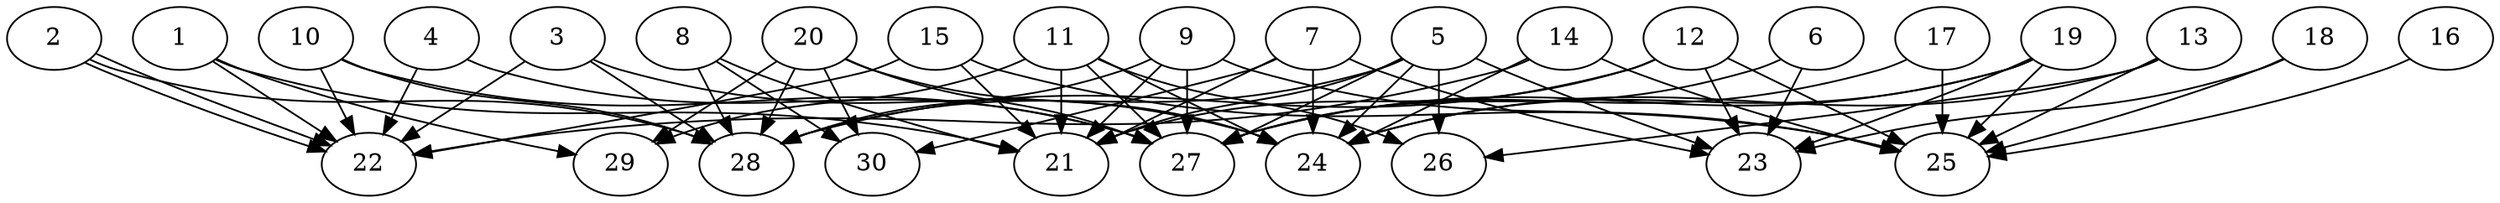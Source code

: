 // DAG automatically generated by daggen at Thu Oct  3 14:04:18 2019
// ./daggen --dot -n 30 --ccr 0.5 --fat 0.9 --regular 0.9 --density 0.5 --mindata 5242880 --maxdata 52428800 
digraph G {
  1 [size="32817152", alpha="0.19", expect_size="16408576"] 
  1 -> 21 [size ="16408576"]
  1 -> 22 [size ="16408576"]
  1 -> 29 [size ="16408576"]
  2 [size="97867776", alpha="0.10", expect_size="48933888"] 
  2 -> 22 [size ="48933888"]
  2 -> 22 [size ="48933888"]
  2 -> 28 [size ="48933888"]
  3 [size="60903424", alpha="0.03", expect_size="30451712"] 
  3 -> 22 [size ="30451712"]
  3 -> 24 [size ="30451712"]
  3 -> 28 [size ="30451712"]
  4 [size="76763136", alpha="0.12", expect_size="38381568"] 
  4 -> 22 [size ="38381568"]
  4 -> 27 [size ="38381568"]
  5 [size="33794048", alpha="0.14", expect_size="16897024"] 
  5 -> 21 [size ="16897024"]
  5 -> 23 [size ="16897024"]
  5 -> 24 [size ="16897024"]
  5 -> 26 [size ="16897024"]
  5 -> 27 [size ="16897024"]
  5 -> 28 [size ="16897024"]
  6 [size="19873792", alpha="0.07", expect_size="9936896"] 
  6 -> 23 [size ="9936896"]
  6 -> 27 [size ="9936896"]
  7 [size="31707136", alpha="0.16", expect_size="15853568"] 
  7 -> 21 [size ="15853568"]
  7 -> 23 [size ="15853568"]
  7 -> 24 [size ="15853568"]
  7 -> 30 [size ="15853568"]
  8 [size="87207936", alpha="0.06", expect_size="43603968"] 
  8 -> 21 [size ="43603968"]
  8 -> 28 [size ="43603968"]
  8 -> 30 [size ="43603968"]
  9 [size="56363008", alpha="0.14", expect_size="28181504"] 
  9 -> 21 [size ="28181504"]
  9 -> 25 [size ="28181504"]
  9 -> 27 [size ="28181504"]
  9 -> 28 [size ="28181504"]
  10 [size="33263616", alpha="0.03", expect_size="16631808"] 
  10 -> 22 [size ="16631808"]
  10 -> 27 [size ="16631808"]
  10 -> 28 [size ="16631808"]
  11 [size="101537792", alpha="0.14", expect_size="50768896"] 
  11 -> 21 [size ="50768896"]
  11 -> 24 [size ="50768896"]
  11 -> 26 [size ="50768896"]
  11 -> 27 [size ="50768896"]
  11 -> 29 [size ="50768896"]
  12 [size="94511104", alpha="0.14", expect_size="47255552"] 
  12 -> 21 [size ="47255552"]
  12 -> 23 [size ="47255552"]
  12 -> 25 [size ="47255552"]
  12 -> 28 [size ="47255552"]
  13 [size="49149952", alpha="0.06", expect_size="24574976"] 
  13 -> 24 [size ="24574976"]
  13 -> 25 [size ="24574976"]
  13 -> 26 [size ="24574976"]
  14 [size="64292864", alpha="0.01", expect_size="32146432"] 
  14 -> 22 [size ="32146432"]
  14 -> 24 [size ="32146432"]
  14 -> 25 [size ="32146432"]
  15 [size="27641856", alpha="0.18", expect_size="13820928"] 
  15 -> 21 [size ="13820928"]
  15 -> 22 [size ="13820928"]
  15 -> 25 [size ="13820928"]
  16 [size="92276736", alpha="0.01", expect_size="46138368"] 
  16 -> 25 [size ="46138368"]
  17 [size="31836160", alpha="0.11", expect_size="15918080"] 
  17 -> 25 [size ="15918080"]
  17 -> 27 [size ="15918080"]
  18 [size="13596672", alpha="0.18", expect_size="6798336"] 
  18 -> 23 [size ="6798336"]
  18 -> 25 [size ="6798336"]
  19 [size="40871936", alpha="0.10", expect_size="20435968"] 
  19 -> 23 [size ="20435968"]
  19 -> 24 [size ="20435968"]
  19 -> 25 [size ="20435968"]
  19 -> 27 [size ="20435968"]
  20 [size="14899200", alpha="0.20", expect_size="7449600"] 
  20 -> 24 [size ="7449600"]
  20 -> 27 [size ="7449600"]
  20 -> 28 [size ="7449600"]
  20 -> 29 [size ="7449600"]
  20 -> 30 [size ="7449600"]
  21 [size="29282304", alpha="0.15", expect_size="14641152"] 
  22 [size="95621120", alpha="0.08", expect_size="47810560"] 
  23 [size="65421312", alpha="0.12", expect_size="32710656"] 
  24 [size="95684608", alpha="0.10", expect_size="47842304"] 
  25 [size="98369536", alpha="0.13", expect_size="49184768"] 
  26 [size="87889920", alpha="0.18", expect_size="43944960"] 
  27 [size="92280832", alpha="0.08", expect_size="46140416"] 
  28 [size="49823744", alpha="0.13", expect_size="24911872"] 
  29 [size="41502720", alpha="0.09", expect_size="20751360"] 
  30 [size="87631872", alpha="0.09", expect_size="43815936"] 
}
